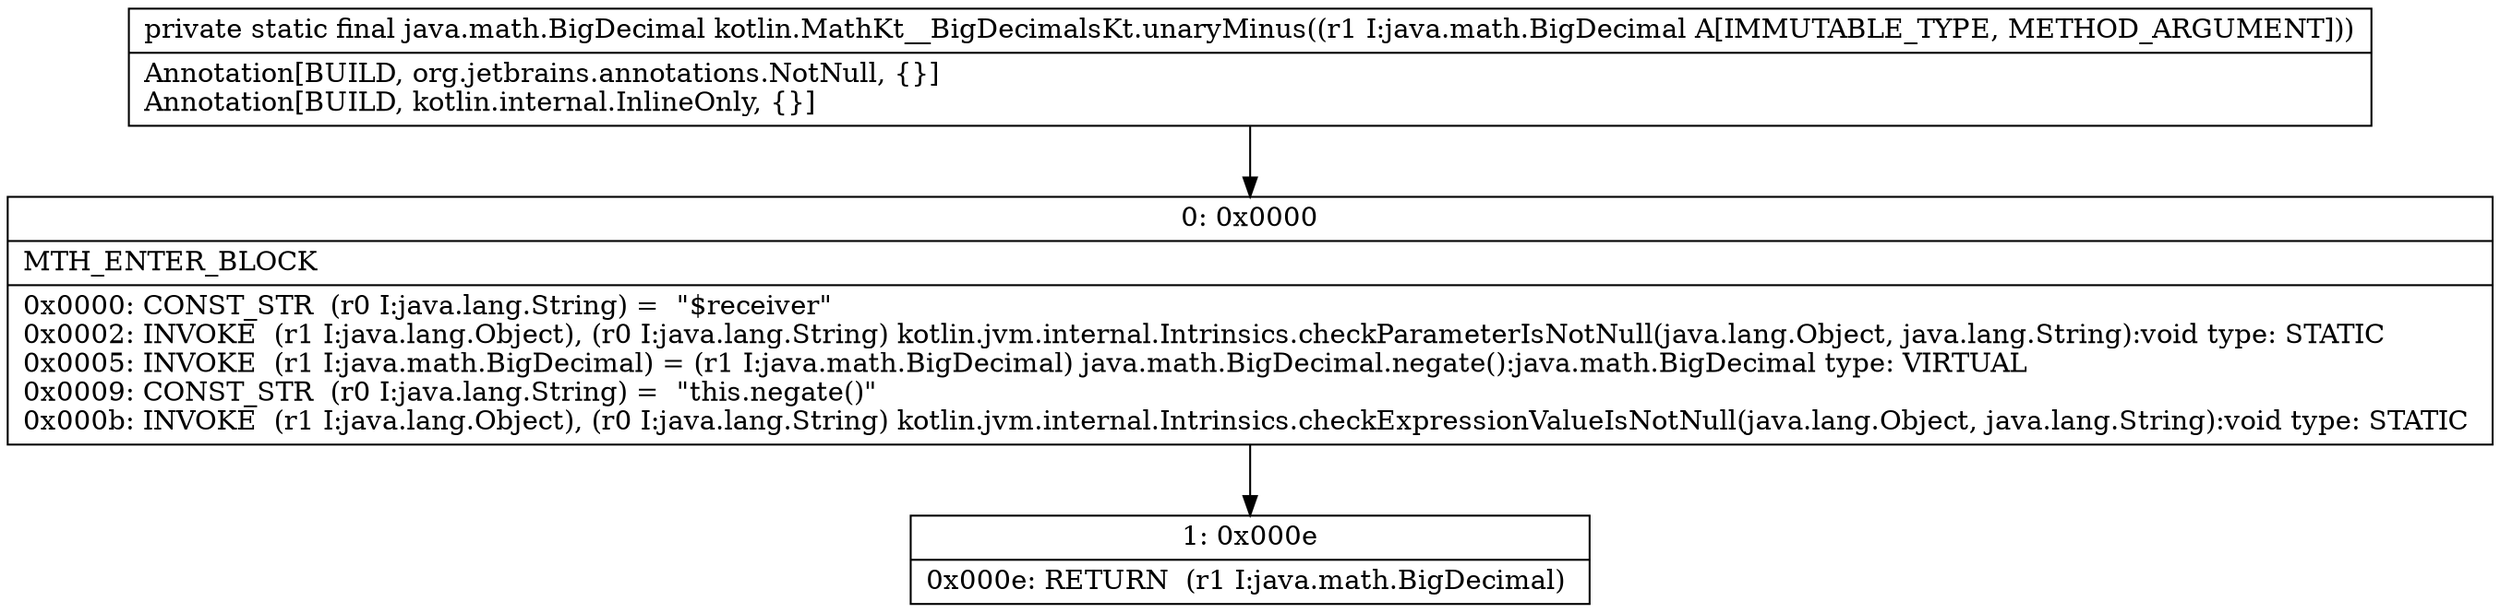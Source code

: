 digraph "CFG forkotlin.MathKt__BigDecimalsKt.unaryMinus(Ljava\/math\/BigDecimal;)Ljava\/math\/BigDecimal;" {
Node_0 [shape=record,label="{0\:\ 0x0000|MTH_ENTER_BLOCK\l|0x0000: CONST_STR  (r0 I:java.lang.String) =  \"$receiver\" \l0x0002: INVOKE  (r1 I:java.lang.Object), (r0 I:java.lang.String) kotlin.jvm.internal.Intrinsics.checkParameterIsNotNull(java.lang.Object, java.lang.String):void type: STATIC \l0x0005: INVOKE  (r1 I:java.math.BigDecimal) = (r1 I:java.math.BigDecimal) java.math.BigDecimal.negate():java.math.BigDecimal type: VIRTUAL \l0x0009: CONST_STR  (r0 I:java.lang.String) =  \"this.negate()\" \l0x000b: INVOKE  (r1 I:java.lang.Object), (r0 I:java.lang.String) kotlin.jvm.internal.Intrinsics.checkExpressionValueIsNotNull(java.lang.Object, java.lang.String):void type: STATIC \l}"];
Node_1 [shape=record,label="{1\:\ 0x000e|0x000e: RETURN  (r1 I:java.math.BigDecimal) \l}"];
MethodNode[shape=record,label="{private static final java.math.BigDecimal kotlin.MathKt__BigDecimalsKt.unaryMinus((r1 I:java.math.BigDecimal A[IMMUTABLE_TYPE, METHOD_ARGUMENT]))  | Annotation[BUILD, org.jetbrains.annotations.NotNull, \{\}]\lAnnotation[BUILD, kotlin.internal.InlineOnly, \{\}]\l}"];
MethodNode -> Node_0;
Node_0 -> Node_1;
}

